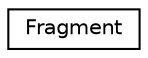 digraph "Graphe hiérarchique des classes"
{
  edge [fontname="Helvetica",fontsize="10",labelfontname="Helvetica",labelfontsize="10"];
  node [fontname="Helvetica",fontsize="10",shape=record];
  rankdir="LR";
  Node0 [label="Fragment",height=0.2,width=0.4,color="black", fillcolor="white", style="filled",URL="$classFragment.html"];
}
